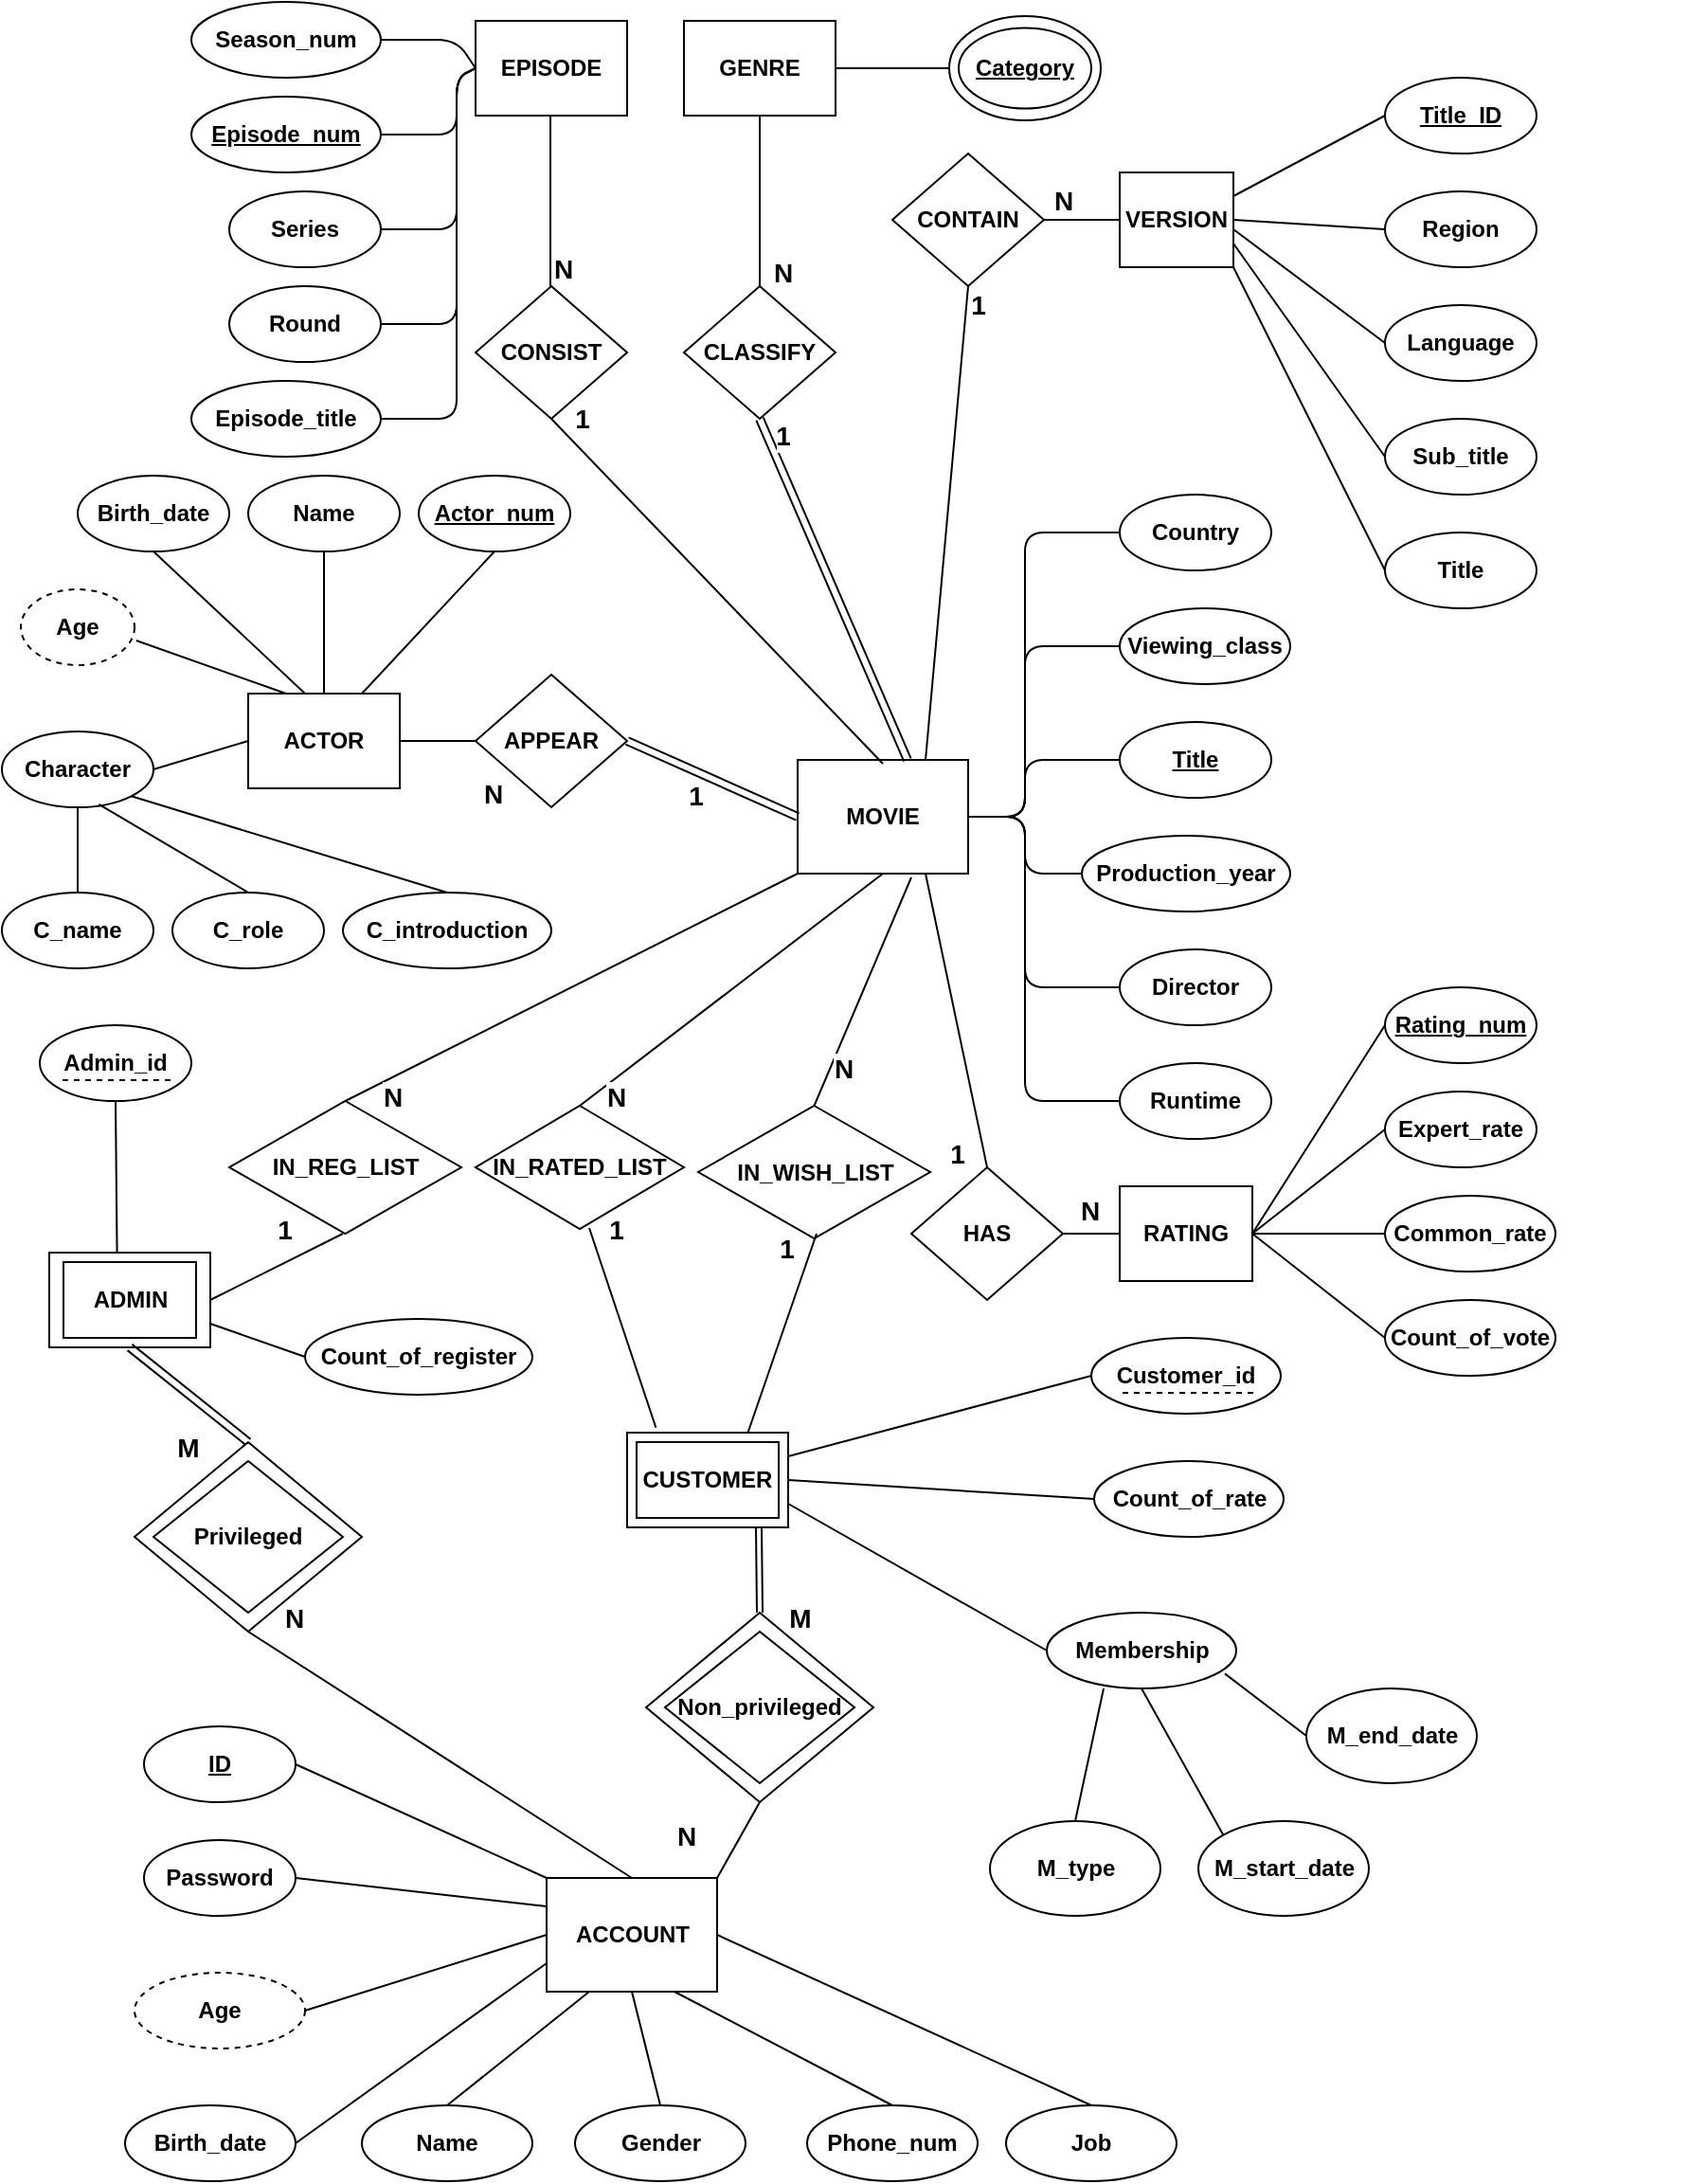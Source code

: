 <mxfile version="13.7.5" type="device"><diagram id="ZgIdDyMokjKNE_e_LBBX" name="Page-1"><mxGraphModel dx="1038" dy="499" grid="1" gridSize="10" guides="1" tooltips="1" connect="1" arrows="1" fold="1" page="1" pageScale="1" pageWidth="827" pageHeight="1169" math="0" shadow="0"><root><mxCell id="0"/><mxCell id="1" parent="0"/><mxCell id="CvVNcHVXtAbjPCzvrBuM-1" value="MOVIE" style="rounded=0;whiteSpace=wrap;html=1;fontSize=12;fontStyle=1" parent="1" vertex="1"><mxGeometry x="420" y="410" width="90" height="60" as="geometry"/></mxCell><mxCell id="CvVNcHVXtAbjPCzvrBuM-2" value="Title" style="ellipse;whiteSpace=wrap;html=1;fontStyle=5;fontSize=12;" parent="1" vertex="1"><mxGeometry x="590" y="390" width="80" height="40" as="geometry"/></mxCell><mxCell id="CvVNcHVXtAbjPCzvrBuM-3" value="Viewing_class" style="ellipse;whiteSpace=wrap;html=1;fontSize=12;fontStyle=1" parent="1" vertex="1"><mxGeometry x="590" y="330" width="90" height="40" as="geometry"/></mxCell><mxCell id="CvVNcHVXtAbjPCzvrBuM-4" value="Production_year" style="ellipse;whiteSpace=wrap;html=1;fontSize=12;fontStyle=1" parent="1" vertex="1"><mxGeometry x="570" y="450" width="110" height="40" as="geometry"/></mxCell><mxCell id="CvVNcHVXtAbjPCzvrBuM-5" value="Director" style="ellipse;whiteSpace=wrap;html=1;fontSize=12;fontStyle=1" parent="1" vertex="1"><mxGeometry x="590" y="510" width="80" height="40" as="geometry"/></mxCell><mxCell id="CvVNcHVXtAbjPCzvrBuM-6" value="Runtime" style="ellipse;whiteSpace=wrap;html=1;fontSize=12;fontStyle=1" parent="1" vertex="1"><mxGeometry x="590" y="570" width="80" height="40" as="geometry"/></mxCell><mxCell id="CvVNcHVXtAbjPCzvrBuM-7" value="Country" style="ellipse;whiteSpace=wrap;html=1;fontSize=12;fontStyle=1" parent="1" vertex="1"><mxGeometry x="590" y="270" width="80" height="40" as="geometry"/></mxCell><mxCell id="CvVNcHVXtAbjPCzvrBuM-14" value="" style="endArrow=none;html=1;entryX=0;entryY=0.5;entryDx=0;entryDy=0;exitX=1;exitY=0.5;exitDx=0;exitDy=0;fontSize=12;fontStyle=1" parent="1" source="CvVNcHVXtAbjPCzvrBuM-1" target="CvVNcHVXtAbjPCzvrBuM-7" edge="1"><mxGeometry width="50" height="50" relative="1" as="geometry"><mxPoint x="480" y="400" as="sourcePoint"/><mxPoint x="530" y="350" as="targetPoint"/><Array as="points"><mxPoint x="540" y="440"/><mxPoint x="540" y="290"/></Array></mxGeometry></mxCell><mxCell id="CvVNcHVXtAbjPCzvrBuM-15" value="" style="endArrow=none;html=1;entryX=0;entryY=0.5;entryDx=0;entryDy=0;exitX=1;exitY=0.5;exitDx=0;exitDy=0;fontSize=12;fontStyle=1" parent="1" source="CvVNcHVXtAbjPCzvrBuM-1" target="CvVNcHVXtAbjPCzvrBuM-3" edge="1"><mxGeometry width="50" height="50" relative="1" as="geometry"><mxPoint x="520" y="450" as="sourcePoint"/><mxPoint x="580" y="300" as="targetPoint"/><Array as="points"><mxPoint x="540" y="440"/><mxPoint x="540" y="350"/></Array></mxGeometry></mxCell><mxCell id="CvVNcHVXtAbjPCzvrBuM-16" value="" style="endArrow=none;html=1;entryX=0;entryY=0.5;entryDx=0;entryDy=0;exitX=1;exitY=0.5;exitDx=0;exitDy=0;fontSize=12;fontStyle=1" parent="1" source="CvVNcHVXtAbjPCzvrBuM-1" target="CvVNcHVXtAbjPCzvrBuM-2" edge="1"><mxGeometry width="50" height="50" relative="1" as="geometry"><mxPoint x="520" y="450" as="sourcePoint"/><mxPoint x="580" y="360" as="targetPoint"/><Array as="points"><mxPoint x="540" y="440"/><mxPoint x="540" y="410"/></Array></mxGeometry></mxCell><mxCell id="CvVNcHVXtAbjPCzvrBuM-17" value="" style="endArrow=none;html=1;entryX=0;entryY=0.5;entryDx=0;entryDy=0;exitX=1;exitY=0.5;exitDx=0;exitDy=0;fontSize=12;fontStyle=1" parent="1" source="CvVNcHVXtAbjPCzvrBuM-1" edge="1"><mxGeometry width="50" height="50" relative="1" as="geometry"><mxPoint x="530" y="460" as="sourcePoint"/><mxPoint x="570" y="470" as="targetPoint"/><Array as="points"><mxPoint x="540" y="440"/><mxPoint x="540" y="470"/></Array></mxGeometry></mxCell><mxCell id="CvVNcHVXtAbjPCzvrBuM-18" value="" style="endArrow=none;html=1;entryX=0;entryY=0.5;entryDx=0;entryDy=0;exitX=1;exitY=0.5;exitDx=0;exitDy=0;fontSize=12;fontStyle=1" parent="1" source="CvVNcHVXtAbjPCzvrBuM-1" target="CvVNcHVXtAbjPCzvrBuM-5" edge="1"><mxGeometry width="50" height="50" relative="1" as="geometry"><mxPoint x="540" y="470" as="sourcePoint"/><mxPoint x="600" y="380" as="targetPoint"/><Array as="points"><mxPoint x="540" y="440"/><mxPoint x="540" y="530"/></Array></mxGeometry></mxCell><mxCell id="CvVNcHVXtAbjPCzvrBuM-19" value="" style="endArrow=none;html=1;entryX=0;entryY=0.5;entryDx=0;entryDy=0;exitX=1;exitY=0.5;exitDx=0;exitDy=0;fontSize=12;fontStyle=1" parent="1" source="CvVNcHVXtAbjPCzvrBuM-1" target="CvVNcHVXtAbjPCzvrBuM-6" edge="1"><mxGeometry width="50" height="50" relative="1" as="geometry"><mxPoint x="550" y="480" as="sourcePoint"/><mxPoint x="610" y="390" as="targetPoint"/><Array as="points"><mxPoint x="540" y="440"/><mxPoint x="540" y="590"/></Array></mxGeometry></mxCell><mxCell id="CvVNcHVXtAbjPCzvrBuM-20" value="CONTAIN" style="rhombus;whiteSpace=wrap;html=1;fontSize=12;fontStyle=1" parent="1" vertex="1"><mxGeometry x="470" y="90" width="80" height="70" as="geometry"/></mxCell><mxCell id="CvVNcHVXtAbjPCzvrBuM-22" value="" style="endArrow=none;html=1;exitX=1;exitY=0.5;exitDx=0;exitDy=0;entryX=0;entryY=0.5;entryDx=0;entryDy=0;fontSize=12;fontStyle=1" parent="1" source="CvVNcHVXtAbjPCzvrBuM-20" target="CvVNcHVXtAbjPCzvrBuM-24" edge="1"><mxGeometry width="50" height="50" relative="1" as="geometry"><mxPoint x="390" y="210" as="sourcePoint"/><mxPoint x="440" y="160" as="targetPoint"/></mxGeometry></mxCell><mxCell id="CvVNcHVXtAbjPCzvrBuM-23" value="" style="endArrow=none;html=1;entryX=0.5;entryY=1;entryDx=0;entryDy=0;exitX=0.75;exitY=0;exitDx=0;exitDy=0;fontSize=12;fontStyle=1" parent="1" source="CvVNcHVXtAbjPCzvrBuM-1" target="CvVNcHVXtAbjPCzvrBuM-20" edge="1"><mxGeometry width="50" height="50" relative="1" as="geometry"><mxPoint x="390" y="210" as="sourcePoint"/><mxPoint x="440" y="160" as="targetPoint"/></mxGeometry></mxCell><mxCell id="q0kKljh1Z34BmUrpOkqc-1" value="1" style="edgeLabel;html=1;align=center;verticalAlign=middle;resizable=0;points=[];fontSize=14;fontStyle=1" parent="CvVNcHVXtAbjPCzvrBuM-23" vertex="1" connectable="0"><mxGeometry x="-0.075" y="8" relative="1" as="geometry"><mxPoint x="25.07" y="-123.75" as="offset"/></mxGeometry></mxCell><mxCell id="CvVNcHVXtAbjPCzvrBuM-24" value="VERSION" style="rounded=0;whiteSpace=wrap;html=1;fontSize=12;fontStyle=1" parent="1" vertex="1"><mxGeometry x="590" y="100" width="60" height="50" as="geometry"/></mxCell><mxCell id="CvVNcHVXtAbjPCzvrBuM-26" value="Title_ID" style="ellipse;whiteSpace=wrap;html=1;fontStyle=5;fontSize=12;" parent="1" vertex="1"><mxGeometry x="730" y="50" width="80" height="40" as="geometry"/></mxCell><mxCell id="CvVNcHVXtAbjPCzvrBuM-27" value="Region" style="ellipse;whiteSpace=wrap;html=1;fontSize=12;fontStyle=1" parent="1" vertex="1"><mxGeometry x="730" y="110" width="80" height="40" as="geometry"/></mxCell><mxCell id="CvVNcHVXtAbjPCzvrBuM-28" value="Language" style="ellipse;whiteSpace=wrap;html=1;fontSize=12;fontStyle=1" parent="1" vertex="1"><mxGeometry x="730" y="170" width="80" height="40" as="geometry"/></mxCell><mxCell id="CvVNcHVXtAbjPCzvrBuM-29" value="Sub_title" style="ellipse;whiteSpace=wrap;html=1;fontSize=12;fontStyle=1" parent="1" vertex="1"><mxGeometry x="730" y="230" width="80" height="40" as="geometry"/></mxCell><mxCell id="CvVNcHVXtAbjPCzvrBuM-30" value="Title" style="ellipse;whiteSpace=wrap;html=1;fontSize=12;fontStyle=1" parent="1" vertex="1"><mxGeometry x="730" y="290" width="80" height="40" as="geometry"/></mxCell><mxCell id="8CuHoIv8lK966K5YraT--2" value="" style="endArrow=none;html=1;entryX=0;entryY=0.5;entryDx=0;entryDy=0;exitX=1;exitY=0.25;exitDx=0;exitDy=0;fontSize=12;fontStyle=1" parent="1" source="CvVNcHVXtAbjPCzvrBuM-24" target="CvVNcHVXtAbjPCzvrBuM-26" edge="1"><mxGeometry width="50" height="50" relative="1" as="geometry"><mxPoint x="680" y="140" as="sourcePoint"/><mxPoint x="740" y="40" as="targetPoint"/></mxGeometry></mxCell><mxCell id="8CuHoIv8lK966K5YraT--3" value="" style="endArrow=none;html=1;exitX=1;exitY=0.5;exitDx=0;exitDy=0;entryX=0;entryY=0.5;entryDx=0;entryDy=0;fontSize=12;fontStyle=1" parent="1" source="CvVNcHVXtAbjPCzvrBuM-24" target="CvVNcHVXtAbjPCzvrBuM-27" edge="1"><mxGeometry width="50" height="50" relative="1" as="geometry"><mxPoint x="670" y="145" as="sourcePoint"/><mxPoint x="750" y="50" as="targetPoint"/></mxGeometry></mxCell><mxCell id="8CuHoIv8lK966K5YraT--4" value="" style="endArrow=none;html=1;entryX=0;entryY=0.5;entryDx=0;entryDy=0;fontSize=12;fontStyle=1" parent="1" target="CvVNcHVXtAbjPCzvrBuM-28" edge="1"><mxGeometry width="50" height="50" relative="1" as="geometry"><mxPoint x="650" y="130" as="sourcePoint"/><mxPoint x="760" y="60" as="targetPoint"/></mxGeometry></mxCell><mxCell id="8CuHoIv8lK966K5YraT--5" value="" style="endArrow=none;html=1;exitX=1;exitY=0.75;exitDx=0;exitDy=0;entryX=0;entryY=0.5;entryDx=0;entryDy=0;fontSize=12;fontStyle=1" parent="1" source="CvVNcHVXtAbjPCzvrBuM-24" target="CvVNcHVXtAbjPCzvrBuM-29" edge="1"><mxGeometry width="50" height="50" relative="1" as="geometry"><mxPoint x="690" y="165" as="sourcePoint"/><mxPoint x="770" y="70" as="targetPoint"/></mxGeometry></mxCell><mxCell id="8CuHoIv8lK966K5YraT--6" value="" style="endArrow=none;html=1;exitX=1;exitY=1;exitDx=0;exitDy=0;entryX=0;entryY=0.5;entryDx=0;entryDy=0;fontSize=12;fontStyle=1" parent="1" source="CvVNcHVXtAbjPCzvrBuM-24" target="CvVNcHVXtAbjPCzvrBuM-30" edge="1"><mxGeometry width="50" height="50" relative="1" as="geometry"><mxPoint x="700" y="175" as="sourcePoint"/><mxPoint x="780" y="80" as="targetPoint"/></mxGeometry></mxCell><mxCell id="8CuHoIv8lK966K5YraT--7" value="HAS" style="rhombus;whiteSpace=wrap;html=1;fontSize=12;fontStyle=1" parent="1" vertex="1"><mxGeometry x="480" y="625" width="80" height="70" as="geometry"/></mxCell><mxCell id="8CuHoIv8lK966K5YraT--8" value="" style="endArrow=none;html=1;entryX=0.75;entryY=1;entryDx=0;entryDy=0;exitX=0.5;exitY=0;exitDx=0;exitDy=0;fontSize=12;fontStyle=1" parent="1" source="8CuHoIv8lK966K5YraT--7" target="CvVNcHVXtAbjPCzvrBuM-1" edge="1"><mxGeometry width="50" height="50" relative="1" as="geometry"><mxPoint x="440" y="560" as="sourcePoint"/><mxPoint x="490" y="510" as="targetPoint"/></mxGeometry></mxCell><mxCell id="8CuHoIv8lK966K5YraT--9" value="RATING" style="rounded=0;whiteSpace=wrap;html=1;fontSize=12;fontStyle=1" parent="1" vertex="1"><mxGeometry x="590" y="635" width="70" height="50" as="geometry"/></mxCell><mxCell id="8CuHoIv8lK966K5YraT--10" value="Rating_num" style="ellipse;whiteSpace=wrap;html=1;fontStyle=5;fontSize=12;" parent="1" vertex="1"><mxGeometry x="730" y="530" width="80" height="40" as="geometry"/></mxCell><mxCell id="8CuHoIv8lK966K5YraT--11" value="Expert_rate" style="ellipse;whiteSpace=wrap;html=1;fontSize=12;fontStyle=1" parent="1" vertex="1"><mxGeometry x="730" y="585" width="80" height="40" as="geometry"/></mxCell><mxCell id="8CuHoIv8lK966K5YraT--12" value="Common_rate" style="ellipse;whiteSpace=wrap;html=1;fontSize=12;fontStyle=1" parent="1" vertex="1"><mxGeometry x="730" y="640" width="90" height="40" as="geometry"/></mxCell><mxCell id="8CuHoIv8lK966K5YraT--13" value="Count_of_vote" style="ellipse;whiteSpace=wrap;html=1;fontSize=12;fontStyle=1" parent="1" vertex="1"><mxGeometry x="730" y="695" width="90" height="40" as="geometry"/></mxCell><mxCell id="8CuHoIv8lK966K5YraT--14" value="" style="endArrow=none;html=1;exitX=1;exitY=0.5;exitDx=0;exitDy=0;entryX=0;entryY=0.5;entryDx=0;entryDy=0;fontSize=12;fontStyle=1" parent="1" source="8CuHoIv8lK966K5YraT--9" target="8CuHoIv8lK966K5YraT--10" edge="1"><mxGeometry width="50" height="50" relative="1" as="geometry"><mxPoint x="670" y="755" as="sourcePoint"/><mxPoint x="720" y="705" as="targetPoint"/></mxGeometry></mxCell><mxCell id="8CuHoIv8lK966K5YraT--15" value="" style="endArrow=none;html=1;entryX=0;entryY=0.5;entryDx=0;entryDy=0;exitX=1;exitY=0.5;exitDx=0;exitDy=0;fontSize=12;fontStyle=1" parent="1" source="8CuHoIv8lK966K5YraT--9" target="8CuHoIv8lK966K5YraT--11" edge="1"><mxGeometry width="50" height="50" relative="1" as="geometry"><mxPoint x="680" y="715" as="sourcePoint"/><mxPoint x="740" y="615" as="targetPoint"/></mxGeometry></mxCell><mxCell id="8CuHoIv8lK966K5YraT--16" value="" style="endArrow=none;html=1;exitX=1;exitY=0.5;exitDx=0;exitDy=0;entryX=0;entryY=0.5;entryDx=0;entryDy=0;fontSize=12;fontStyle=1" parent="1" source="8CuHoIv8lK966K5YraT--9" target="8CuHoIv8lK966K5YraT--12" edge="1"><mxGeometry width="50" height="50" relative="1" as="geometry"><mxPoint x="670" y="720" as="sourcePoint"/><mxPoint x="750" y="625" as="targetPoint"/></mxGeometry></mxCell><mxCell id="8CuHoIv8lK966K5YraT--17" value="" style="endArrow=none;html=1;exitX=1;exitY=0.5;exitDx=0;exitDy=0;entryX=0;entryY=0.5;entryDx=0;entryDy=0;fontSize=12;fontStyle=1" parent="1" source="8CuHoIv8lK966K5YraT--9" target="8CuHoIv8lK966K5YraT--13" edge="1"><mxGeometry width="50" height="50" relative="1" as="geometry"><mxPoint x="680" y="730" as="sourcePoint"/><mxPoint x="760" y="635" as="targetPoint"/></mxGeometry></mxCell><mxCell id="8CuHoIv8lK966K5YraT--18" value="" style="endArrow=none;html=1;exitX=1;exitY=0.5;exitDx=0;exitDy=0;entryX=0;entryY=0.5;entryDx=0;entryDy=0;fontSize=12;fontStyle=1" parent="1" source="8CuHoIv8lK966K5YraT--7" target="8CuHoIv8lK966K5YraT--9" edge="1"><mxGeometry width="50" height="50" relative="1" as="geometry"><mxPoint x="520" y="730" as="sourcePoint"/><mxPoint x="570" y="680" as="targetPoint"/></mxGeometry></mxCell><mxCell id="8CuHoIv8lK966K5YraT--19" value="CLASSIFY" style="rhombus;whiteSpace=wrap;html=1;fontSize=12;fontStyle=1" parent="1" vertex="1"><mxGeometry x="360" y="160" width="80" height="70" as="geometry"/></mxCell><mxCell id="8CuHoIv8lK966K5YraT--21" value="" style="endArrow=none;html=1;entryX=0.5;entryY=1;entryDx=0;entryDy=0;exitX=0.644;exitY=0;exitDx=0;exitDy=0;exitPerimeter=0;fontSize=12;fontStyle=1;shape=link;" parent="1" source="CvVNcHVXtAbjPCzvrBuM-1" target="8CuHoIv8lK966K5YraT--19" edge="1"><mxGeometry width="50" height="50" relative="1" as="geometry"><mxPoint x="478" y="400" as="sourcePoint"/><mxPoint x="480" y="230" as="targetPoint"/></mxGeometry></mxCell><mxCell id="8CuHoIv8lK966K5YraT--22" value="GENRE" style="rounded=0;whiteSpace=wrap;html=1;fontSize=12;fontStyle=1" parent="1" vertex="1"><mxGeometry x="360" y="20" width="80" height="50" as="geometry"/></mxCell><mxCell id="8CuHoIv8lK966K5YraT--23" value="" style="ellipse;whiteSpace=wrap;html=1;fontSize=12;fontStyle=1" parent="1" vertex="1"><mxGeometry x="500" y="17.5" width="80" height="55" as="geometry"/></mxCell><mxCell id="8CuHoIv8lK966K5YraT--24" value="Category" style="ellipse;whiteSpace=wrap;html=1;fontStyle=5;fontSize=12;" parent="1" vertex="1"><mxGeometry x="505" y="23.75" width="70" height="42.5" as="geometry"/></mxCell><mxCell id="8CuHoIv8lK966K5YraT--25" value="" style="endArrow=none;html=1;entryX=0.5;entryY=1;entryDx=0;entryDy=0;exitX=0.5;exitY=0;exitDx=0;exitDy=0;fontSize=12;fontStyle=1" parent="1" source="8CuHoIv8lK966K5YraT--19" target="8CuHoIv8lK966K5YraT--22" edge="1"><mxGeometry width="50" height="50" relative="1" as="geometry"><mxPoint x="380" y="140" as="sourcePoint"/><mxPoint x="430" y="90" as="targetPoint"/></mxGeometry></mxCell><mxCell id="8CuHoIv8lK966K5YraT--26" value="" style="endArrow=none;html=1;exitX=1;exitY=0.5;exitDx=0;exitDy=0;entryX=0;entryY=0.5;entryDx=0;entryDy=0;fontSize=12;fontStyle=1" parent="1" source="8CuHoIv8lK966K5YraT--22" target="8CuHoIv8lK966K5YraT--23" edge="1"><mxGeometry width="50" height="50" relative="1" as="geometry"><mxPoint x="560" y="135" as="sourcePoint"/><mxPoint x="600" y="135" as="targetPoint"/></mxGeometry></mxCell><mxCell id="8CuHoIv8lK966K5YraT--27" value="CONSIST" style="rhombus;whiteSpace=wrap;html=1;fontSize=12;fontStyle=1" parent="1" vertex="1"><mxGeometry x="250" y="160" width="80" height="70" as="geometry"/></mxCell><mxCell id="8CuHoIv8lK966K5YraT--28" value="EPISODE" style="rounded=0;whiteSpace=wrap;html=1;fontSize=12;fontStyle=1" parent="1" vertex="1"><mxGeometry x="250" y="20" width="80" height="50" as="geometry"/></mxCell><mxCell id="8CuHoIv8lK966K5YraT--31" value="" style="endArrow=none;html=1;entryX=0.5;entryY=1;entryDx=0;entryDy=0;exitX=0.5;exitY=0;exitDx=0;exitDy=0;fontSize=12;fontStyle=1" parent="1" edge="1"><mxGeometry width="50" height="50" relative="1" as="geometry"><mxPoint x="289.5" y="160" as="sourcePoint"/><mxPoint x="289.5" y="70" as="targetPoint"/></mxGeometry></mxCell><mxCell id="8CuHoIv8lK966K5YraT--32" value="Season_num" style="ellipse;whiteSpace=wrap;html=1;fontSize=12;fontStyle=1" parent="1" vertex="1"><mxGeometry x="100" y="10" width="100" height="40" as="geometry"/></mxCell><mxCell id="8CuHoIv8lK966K5YraT--33" value="Episode_num" style="ellipse;whiteSpace=wrap;html=1;fontStyle=5;fontSize=12;" parent="1" vertex="1"><mxGeometry x="100" y="60" width="100" height="40" as="geometry"/></mxCell><mxCell id="8CuHoIv8lK966K5YraT--34" value="Series" style="ellipse;whiteSpace=wrap;html=1;fontSize=12;fontStyle=1" parent="1" vertex="1"><mxGeometry x="120" y="110" width="80" height="40" as="geometry"/></mxCell><mxCell id="8CuHoIv8lK966K5YraT--35" value="Round" style="ellipse;whiteSpace=wrap;html=1;fontSize=12;fontStyle=1" parent="1" vertex="1"><mxGeometry x="120" y="160" width="80" height="40" as="geometry"/></mxCell><mxCell id="8CuHoIv8lK966K5YraT--36" value="" style="endArrow=none;html=1;exitX=1;exitY=0.5;exitDx=0;exitDy=0;entryX=0;entryY=0.5;entryDx=0;entryDy=0;fontSize=12;fontStyle=1" parent="1" source="8CuHoIv8lK966K5YraT--32" target="8CuHoIv8lK966K5YraT--28" edge="1"><mxGeometry width="50" height="50" relative="1" as="geometry"><mxPoint x="560" y="135" as="sourcePoint"/><mxPoint x="600" y="135" as="targetPoint"/><Array as="points"><mxPoint x="240" y="30"/></Array></mxGeometry></mxCell><mxCell id="8CuHoIv8lK966K5YraT--37" value="" style="endArrow=none;html=1;exitX=1;exitY=0.5;exitDx=0;exitDy=0;entryX=0;entryY=0.5;entryDx=0;entryDy=0;fontSize=12;fontStyle=1" parent="1" source="8CuHoIv8lK966K5YraT--33" target="8CuHoIv8lK966K5YraT--28" edge="1"><mxGeometry width="50" height="50" relative="1" as="geometry"><mxPoint x="210" y="40" as="sourcePoint"/><mxPoint x="260" y="55" as="targetPoint"/><Array as="points"><mxPoint x="240" y="80"/><mxPoint x="240" y="50"/></Array></mxGeometry></mxCell><mxCell id="8CuHoIv8lK966K5YraT--38" value="" style="endArrow=none;html=1;exitX=1;exitY=0.5;exitDx=0;exitDy=0;entryX=0;entryY=0.5;entryDx=0;entryDy=0;fontSize=12;fontStyle=1" parent="1" source="8CuHoIv8lK966K5YraT--34" target="8CuHoIv8lK966K5YraT--28" edge="1"><mxGeometry width="50" height="50" relative="1" as="geometry"><mxPoint x="220" y="50" as="sourcePoint"/><mxPoint x="270" y="65" as="targetPoint"/><Array as="points"><mxPoint x="240" y="130"/><mxPoint x="240" y="50"/></Array></mxGeometry></mxCell><mxCell id="8CuHoIv8lK966K5YraT--39" value="" style="endArrow=none;html=1;exitX=1;exitY=0.5;exitDx=0;exitDy=0;entryX=0;entryY=0.5;entryDx=0;entryDy=0;fontSize=12;fontStyle=1" parent="1" source="8CuHoIv8lK966K5YraT--35" target="8CuHoIv8lK966K5YraT--28" edge="1"><mxGeometry width="50" height="50" relative="1" as="geometry"><mxPoint x="230" y="60" as="sourcePoint"/><mxPoint x="280" y="75" as="targetPoint"/><Array as="points"><mxPoint x="240" y="180"/><mxPoint x="240" y="50"/></Array></mxGeometry></mxCell><mxCell id="8CuHoIv8lK966K5YraT--40" value="Episode_title" style="ellipse;whiteSpace=wrap;html=1;fontSize=12;fontStyle=1" parent="1" vertex="1"><mxGeometry x="100" y="210" width="100" height="40" as="geometry"/></mxCell><mxCell id="8CuHoIv8lK966K5YraT--41" value="" style="endArrow=none;html=1;exitX=1;exitY=0.5;exitDx=0;exitDy=0;fontSize=12;fontStyle=1" parent="1" source="8CuHoIv8lK966K5YraT--40" edge="1"><mxGeometry width="50" height="50" relative="1" as="geometry"><mxPoint x="190" y="260" as="sourcePoint"/><mxPoint x="240" y="60" as="targetPoint"/><Array as="points"><mxPoint x="240" y="230"/></Array></mxGeometry></mxCell><mxCell id="8CuHoIv8lK966K5YraT--42" value="" style="endArrow=none;html=1;entryX=0.5;entryY=1;entryDx=0;entryDy=0;fontSize=12;fontStyle=1" parent="1" target="8CuHoIv8lK966K5YraT--27" edge="1"><mxGeometry width="50" height="50" relative="1" as="geometry"><mxPoint x="465" y="412" as="sourcePoint"/><mxPoint x="380" y="250" as="targetPoint"/></mxGeometry></mxCell><mxCell id="8CuHoIv8lK966K5YraT--43" value="APPEAR" style="rhombus;whiteSpace=wrap;html=1;fontSize=12;fontStyle=1" parent="1" vertex="1"><mxGeometry x="250" y="365" width="80" height="70" as="geometry"/></mxCell><mxCell id="8CuHoIv8lK966K5YraT--44" value="" style="endArrow=none;html=1;exitX=1;exitY=0.5;exitDx=0;exitDy=0;entryX=0;entryY=0.5;entryDx=0;entryDy=0;fontSize=12;fontStyle=1;shape=link;" parent="1" source="8CuHoIv8lK966K5YraT--43" target="CvVNcHVXtAbjPCzvrBuM-1" edge="1"><mxGeometry width="50" height="50" relative="1" as="geometry"><mxPoint x="380" y="480" as="sourcePoint"/><mxPoint x="430" y="430" as="targetPoint"/></mxGeometry></mxCell><mxCell id="8CuHoIv8lK966K5YraT--45" value="ACTOR" style="rounded=0;whiteSpace=wrap;html=1;fontSize=12;fontStyle=1" parent="1" vertex="1"><mxGeometry x="130" y="375" width="80" height="50" as="geometry"/></mxCell><mxCell id="8CuHoIv8lK966K5YraT--47" value="" style="endArrow=none;html=1;exitX=1;exitY=0.5;exitDx=0;exitDy=0;entryX=0;entryY=0.5;entryDx=0;entryDy=0;fontSize=12;fontStyle=1" parent="1" source="8CuHoIv8lK966K5YraT--45" target="8CuHoIv8lK966K5YraT--43" edge="1"><mxGeometry width="50" height="50" relative="1" as="geometry"><mxPoint x="220" y="430" as="sourcePoint"/><mxPoint x="270" y="380" as="targetPoint"/><Array as="points"/></mxGeometry></mxCell><mxCell id="8CuHoIv8lK966K5YraT--48" value="Name" style="ellipse;whiteSpace=wrap;html=1;fontSize=12;fontStyle=1" parent="1" vertex="1"><mxGeometry x="130" y="260" width="80" height="40" as="geometry"/></mxCell><mxCell id="8CuHoIv8lK966K5YraT--49" value="Actor_num" style="ellipse;whiteSpace=wrap;html=1;fontStyle=5;fontSize=12;" parent="1" vertex="1"><mxGeometry x="220" y="260" width="80" height="40" as="geometry"/></mxCell><mxCell id="8CuHoIv8lK966K5YraT--52" value="Character" style="ellipse;whiteSpace=wrap;html=1;fontSize=12;fontStyle=1" parent="1" vertex="1"><mxGeometry y="395" width="80" height="40" as="geometry"/></mxCell><mxCell id="8CuHoIv8lK966K5YraT--53" value="Birth_date" style="ellipse;whiteSpace=wrap;html=1;fontSize=12;fontStyle=1" parent="1" vertex="1"><mxGeometry x="40" y="260" width="80" height="40" as="geometry"/></mxCell><mxCell id="8CuHoIv8lK966K5YraT--54" value="Age" style="ellipse;whiteSpace=wrap;html=1;dashed=1;fontSize=12;fontStyle=1" parent="1" vertex="1"><mxGeometry x="10" y="320" width="60" height="40" as="geometry"/></mxCell><mxCell id="8CuHoIv8lK966K5YraT--55" value="" style="endArrow=none;html=1;entryX=0.5;entryY=1;entryDx=0;entryDy=0;exitX=0.375;exitY=0;exitDx=0;exitDy=0;exitPerimeter=0;fontSize=12;fontStyle=1" parent="1" source="8CuHoIv8lK966K5YraT--45" target="8CuHoIv8lK966K5YraT--53" edge="1"><mxGeometry width="50" height="50" relative="1" as="geometry"><mxPoint x="140" y="370" as="sourcePoint"/><mxPoint x="190" y="320" as="targetPoint"/></mxGeometry></mxCell><mxCell id="8CuHoIv8lK966K5YraT--56" value="" style="endArrow=none;html=1;entryX=0.5;entryY=1;entryDx=0;entryDy=0;exitX=0.5;exitY=0;exitDx=0;exitDy=0;fontSize=12;fontStyle=1" parent="1" source="8CuHoIv8lK966K5YraT--45" target="8CuHoIv8lK966K5YraT--48" edge="1"><mxGeometry width="50" height="50" relative="1" as="geometry"><mxPoint x="170" y="360" as="sourcePoint"/><mxPoint x="90" y="310" as="targetPoint"/></mxGeometry></mxCell><mxCell id="8CuHoIv8lK966K5YraT--57" value="" style="endArrow=none;html=1;entryX=0.5;entryY=1;entryDx=0;entryDy=0;exitX=0.75;exitY=0;exitDx=0;exitDy=0;fontSize=12;fontStyle=1" parent="1" source="8CuHoIv8lK966K5YraT--45" target="8CuHoIv8lK966K5YraT--49" edge="1"><mxGeometry width="50" height="50" relative="1" as="geometry"><mxPoint x="190" y="395" as="sourcePoint"/><mxPoint x="100" y="320" as="targetPoint"/></mxGeometry></mxCell><mxCell id="8CuHoIv8lK966K5YraT--58" value="" style="endArrow=none;html=1;entryX=1.015;entryY=0.675;entryDx=0;entryDy=0;exitX=0.25;exitY=0;exitDx=0;exitDy=0;entryPerimeter=0;fontSize=12;fontStyle=1" parent="1" source="8CuHoIv8lK966K5YraT--45" target="8CuHoIv8lK966K5YraT--54" edge="1"><mxGeometry width="50" height="50" relative="1" as="geometry"><mxPoint x="200" y="405" as="sourcePoint"/><mxPoint x="110" y="330" as="targetPoint"/></mxGeometry></mxCell><mxCell id="8CuHoIv8lK966K5YraT--59" value="" style="endArrow=none;html=1;entryX=1;entryY=0.5;entryDx=0;entryDy=0;exitX=0;exitY=0.5;exitDx=0;exitDy=0;fontSize=12;fontStyle=1" parent="1" source="8CuHoIv8lK966K5YraT--45" target="8CuHoIv8lK966K5YraT--52" edge="1"><mxGeometry width="50" height="50" relative="1" as="geometry"><mxPoint x="210" y="415" as="sourcePoint"/><mxPoint x="120" y="340" as="targetPoint"/></mxGeometry></mxCell><mxCell id="8CuHoIv8lK966K5YraT--60" value="C_role" style="ellipse;whiteSpace=wrap;html=1;fontSize=12;fontStyle=1" parent="1" vertex="1"><mxGeometry x="90" y="480" width="80" height="40" as="geometry"/></mxCell><mxCell id="8CuHoIv8lK966K5YraT--61" value="C_introduction" style="ellipse;whiteSpace=wrap;html=1;fontSize=12;fontStyle=1" parent="1" vertex="1"><mxGeometry x="180" y="480" width="110" height="40" as="geometry"/></mxCell><mxCell id="8CuHoIv8lK966K5YraT--62" value="C_name" style="ellipse;whiteSpace=wrap;html=1;fontSize=12;fontStyle=1" parent="1" vertex="1"><mxGeometry y="480" width="80" height="40" as="geometry"/></mxCell><mxCell id="8CuHoIv8lK966K5YraT--63" value="" style="endArrow=none;html=1;entryX=0.5;entryY=1;entryDx=0;entryDy=0;exitX=0.5;exitY=0;exitDx=0;exitDy=0;fontSize=12;fontStyle=1" parent="1" source="8CuHoIv8lK966K5YraT--62" target="8CuHoIv8lK966K5YraT--52" edge="1"><mxGeometry width="50" height="50" relative="1" as="geometry"><mxPoint x="140" y="410" as="sourcePoint"/><mxPoint x="80" y="440" as="targetPoint"/></mxGeometry></mxCell><mxCell id="8CuHoIv8lK966K5YraT--64" value="" style="endArrow=none;html=1;exitX=0.5;exitY=0;exitDx=0;exitDy=0;entryX=0.64;entryY=0.96;entryDx=0;entryDy=0;entryPerimeter=0;fontSize=12;fontStyle=1" parent="1" source="8CuHoIv8lK966K5YraT--60" target="8CuHoIv8lK966K5YraT--52" edge="1"><mxGeometry width="50" height="50" relative="1" as="geometry"><mxPoint x="150" y="420" as="sourcePoint"/><mxPoint x="50" y="447" as="targetPoint"/></mxGeometry></mxCell><mxCell id="8CuHoIv8lK966K5YraT--65" value="" style="endArrow=none;html=1;exitX=0.5;exitY=0;exitDx=0;exitDy=0;entryX=1;entryY=1;entryDx=0;entryDy=0;fontSize=12;fontStyle=1" parent="1" source="8CuHoIv8lK966K5YraT--61" target="8CuHoIv8lK966K5YraT--52" edge="1"><mxGeometry width="50" height="50" relative="1" as="geometry"><mxPoint x="160" y="430" as="sourcePoint"/><mxPoint x="30" y="450" as="targetPoint"/></mxGeometry></mxCell><mxCell id="8CuHoIv8lK966K5YraT--66" value="IN_WISH_LIST" style="rhombus;whiteSpace=wrap;html=1;fontSize=12;fontStyle=1" parent="1" vertex="1"><mxGeometry x="367.5" y="592.5" width="122.5" height="70" as="geometry"/></mxCell><mxCell id="8CuHoIv8lK966K5YraT--67" value="" style="endArrow=none;html=1;exitX=0.5;exitY=0;exitDx=0;exitDy=0;fontSize=12;fontStyle=1" parent="1" source="8CuHoIv8lK966K5YraT--66" edge="1"><mxGeometry width="50" height="50" relative="1" as="geometry"><mxPoint x="530" y="635" as="sourcePoint"/><mxPoint x="480" y="472" as="targetPoint"/></mxGeometry></mxCell><mxCell id="8CuHoIv8lK966K5YraT--71" value="CUSTOMER" style="rounded=0;whiteSpace=wrap;html=1;fontSize=12;fontStyle=1" parent="1" vertex="1"><mxGeometry x="330" y="765" width="85" height="50" as="geometry"/></mxCell><mxCell id="8CuHoIv8lK966K5YraT--72" value="ADMIN" style="rounded=0;whiteSpace=wrap;html=1;fontSize=12;fontStyle=1" parent="1" vertex="1"><mxGeometry x="25" y="670" width="85" height="50" as="geometry"/></mxCell><mxCell id="8CuHoIv8lK966K5YraT--73" value="ADMIN" style="rounded=0;whiteSpace=wrap;html=1;fontSize=12;fontStyle=1" parent="1" vertex="1"><mxGeometry x="32.5" y="675" width="70" height="40" as="geometry"/></mxCell><mxCell id="8CuHoIv8lK966K5YraT--74" value="CUSTOMER" style="rounded=0;whiteSpace=wrap;html=1;fontSize=12;fontStyle=1" parent="1" vertex="1"><mxGeometry x="335" y="770" width="75" height="40" as="geometry"/></mxCell><mxCell id="8CuHoIv8lK966K5YraT--75" value="" style="endArrow=none;html=1;fontSize=12;fontStyle=1;exitX=0.75;exitY=0;exitDx=0;exitDy=0;" parent="1" source="8CuHoIv8lK966K5YraT--71" edge="1"><mxGeometry width="50" height="50" relative="1" as="geometry"><mxPoint x="500" y="770" as="sourcePoint"/><mxPoint x="430" y="660" as="targetPoint"/></mxGeometry></mxCell><mxCell id="8CuHoIv8lK966K5YraT--79" value="Non_privileged" style="rhombus;whiteSpace=wrap;html=1;fontSize=12;fontStyle=1" parent="1" vertex="1"><mxGeometry x="340" y="860" width="120" height="100" as="geometry"/></mxCell><mxCell id="8CuHoIv8lK966K5YraT--80" value="" style="endArrow=none;html=1;entryX=0.5;entryY=1;entryDx=0;entryDy=0;shape=link;fontSize=12;fontStyle=1;exitX=0.5;exitY=0;exitDx=0;exitDy=0;" parent="1" source="8CuHoIv8lK966K5YraT--84" target="8CuHoIv8lK966K5YraT--72" edge="1"><mxGeometry width="50" height="50" relative="1" as="geometry"><mxPoint x="333" y="828" as="sourcePoint"/><mxPoint x="328" y="788" as="targetPoint"/></mxGeometry></mxCell><mxCell id="8CuHoIv8lK966K5YraT--81" value="" style="endArrow=none;html=1;entryX=0.5;entryY=1;entryDx=0;entryDy=0;shape=link;fontSize=12;fontStyle=1;width=3;" parent="1" edge="1"><mxGeometry width="50" height="50" relative="1" as="geometry"><mxPoint x="400" y="860" as="sourcePoint"/><mxPoint x="399.5" y="815" as="targetPoint"/></mxGeometry></mxCell><mxCell id="8CuHoIv8lK966K5YraT--78" value="Non_privileged" style="rhombus;whiteSpace=wrap;html=1;fontSize=12;fontStyle=1" parent="1" vertex="1"><mxGeometry x="350" y="870" width="100" height="80" as="geometry"/></mxCell><mxCell id="8CuHoIv8lK966K5YraT--84" value="Non_privileged" style="rhombus;whiteSpace=wrap;html=1;fontSize=12;fontStyle=1" parent="1" vertex="1"><mxGeometry x="70" y="770" width="120" height="100" as="geometry"/></mxCell><mxCell id="8CuHoIv8lK966K5YraT--85" value="Privileged" style="rhombus;whiteSpace=wrap;html=1;fontSize=12;fontStyle=1" parent="1" vertex="1"><mxGeometry x="80" y="780" width="100" height="80" as="geometry"/></mxCell><mxCell id="8CuHoIv8lK966K5YraT--87" value="Membership" style="ellipse;whiteSpace=wrap;html=1;fontSize=12;fontStyle=1" parent="1" vertex="1"><mxGeometry x="551.5" y="860" width="100" height="40" as="geometry"/></mxCell><mxCell id="8CuHoIv8lK966K5YraT--88" value="" style="endArrow=none;html=1;exitX=0;exitY=0.5;exitDx=0;exitDy=0;entryX=1;entryY=0.25;entryDx=0;entryDy=0;fontSize=12;fontStyle=1" parent="1" source="8CuHoIv8lK966K5YraT--86" target="8CuHoIv8lK966K5YraT--71" edge="1"><mxGeometry width="50" height="50" relative="1" as="geometry"><mxPoint x="570" y="670" as="sourcePoint"/><mxPoint x="600" y="670" as="targetPoint"/></mxGeometry></mxCell><mxCell id="8CuHoIv8lK966K5YraT--89" value="" style="endArrow=none;html=1;exitX=0;exitY=0.5;exitDx=0;exitDy=0;entryX=1;entryY=0.75;entryDx=0;entryDy=0;fontSize=12;fontStyle=1" parent="1" source="8CuHoIv8lK966K5YraT--87" target="8CuHoIv8lK966K5YraT--71" edge="1"><mxGeometry width="50" height="50" relative="1" as="geometry"><mxPoint x="610" y="805" as="sourcePoint"/><mxPoint x="530" y="805" as="targetPoint"/></mxGeometry></mxCell><mxCell id="8CuHoIv8lK966K5YraT--90" value="M_type" style="ellipse;whiteSpace=wrap;html=1;fontSize=12;fontStyle=1" parent="1" vertex="1"><mxGeometry x="521.5" y="970" width="90" height="50" as="geometry"/></mxCell><mxCell id="8CuHoIv8lK966K5YraT--91" value="M_end_date" style="ellipse;whiteSpace=wrap;html=1;fontSize=12;fontStyle=1" parent="1" vertex="1"><mxGeometry x="688.5" y="900" width="90" height="50" as="geometry"/></mxCell><mxCell id="8CuHoIv8lK966K5YraT--92" value="M_start_date" style="ellipse;whiteSpace=wrap;html=1;fontSize=12;fontStyle=1" parent="1" vertex="1"><mxGeometry x="631.5" y="970" width="90" height="50" as="geometry"/></mxCell><mxCell id="8CuHoIv8lK966K5YraT--93" value="" style="endArrow=none;html=1;exitX=0.5;exitY=0;exitDx=0;exitDy=0;fontSize=12;fontStyle=1" parent="1" source="8CuHoIv8lK966K5YraT--90" edge="1"><mxGeometry width="50" height="50" relative="1" as="geometry"><mxPoint x="561.5" y="815" as="sourcePoint"/><mxPoint x="581.5" y="900" as="targetPoint"/></mxGeometry></mxCell><mxCell id="8CuHoIv8lK966K5YraT--94" value="" style="endArrow=none;html=1;exitX=0;exitY=0;exitDx=0;exitDy=0;entryX=0.5;entryY=1;entryDx=0;entryDy=0;fontSize=12;fontStyle=1" parent="1" source="8CuHoIv8lK966K5YraT--92" target="8CuHoIv8lK966K5YraT--87" edge="1"><mxGeometry width="50" height="50" relative="1" as="geometry"><mxPoint x="576.5" y="980" as="sourcePoint"/><mxPoint x="591.5" y="910" as="targetPoint"/></mxGeometry></mxCell><mxCell id="8CuHoIv8lK966K5YraT--95" value="" style="endArrow=none;html=1;exitX=0;exitY=0.5;exitDx=0;exitDy=0;entryX=0.94;entryY=0.805;entryDx=0;entryDy=0;entryPerimeter=0;fontSize=12;fontStyle=1" parent="1" source="8CuHoIv8lK966K5YraT--91" target="8CuHoIv8lK966K5YraT--87" edge="1"><mxGeometry width="50" height="50" relative="1" as="geometry"><mxPoint x="586.5" y="990" as="sourcePoint"/><mxPoint x="601.5" y="920" as="targetPoint"/></mxGeometry></mxCell><mxCell id="8CuHoIv8lK966K5YraT--96" value="ACCOUNT" style="rounded=0;whiteSpace=wrap;html=1;fontSize=12;fontStyle=1" parent="1" vertex="1"><mxGeometry x="287.5" y="1000" width="90" height="60" as="geometry"/></mxCell><mxCell id="8CuHoIv8lK966K5YraT--97" value="" style="endArrow=none;html=1;entryX=0.5;entryY=1;entryDx=0;entryDy=0;exitX=0.5;exitY=0;exitDx=0;exitDy=0;fontSize=12;fontStyle=1" parent="1" source="8CuHoIv8lK966K5YraT--96" target="8CuHoIv8lK966K5YraT--84" edge="1"><mxGeometry width="50" height="50" relative="1" as="geometry"><mxPoint x="330" y="1000" as="sourcePoint"/><mxPoint x="380" y="950" as="targetPoint"/></mxGeometry></mxCell><mxCell id="8CuHoIv8lK966K5YraT--98" value="" style="endArrow=none;html=1;entryX=0.5;entryY=1;entryDx=0;entryDy=0;fontSize=12;fontStyle=1;exitX=1;exitY=0;exitDx=0;exitDy=0;" parent="1" source="8CuHoIv8lK966K5YraT--96" target="8CuHoIv8lK966K5YraT--79" edge="1"><mxGeometry width="50" height="50" relative="1" as="geometry"><mxPoint x="378" y="1040" as="sourcePoint"/><mxPoint x="342.5" y="938" as="targetPoint"/></mxGeometry></mxCell><mxCell id="8CuHoIv8lK966K5YraT--99" value="Admin_id" style="ellipse;whiteSpace=wrap;html=1;fontStyle=1;fontSize=12;" parent="1" vertex="1"><mxGeometry x="20" y="550" width="80" height="40" as="geometry"/></mxCell><mxCell id="8CuHoIv8lK966K5YraT--100" value="" style="endArrow=none;html=1;exitX=0.5;exitY=1;exitDx=0;exitDy=0;entryX=0.404;entryY=-0.115;entryDx=0;entryDy=0;fontSize=12;fontStyle=1;entryPerimeter=0;" parent="1" source="8CuHoIv8lK966K5YraT--99" target="8CuHoIv8lK966K5YraT--73" edge="1"><mxGeometry width="50" height="50" relative="1" as="geometry"><mxPoint x="250" y="780" as="sourcePoint"/><mxPoint x="300" y="730" as="targetPoint"/></mxGeometry></mxCell><mxCell id="8CuHoIv8lK966K5YraT--101" value="ID" style="ellipse;whiteSpace=wrap;html=1;fontStyle=5;fontSize=12;" parent="1" vertex="1"><mxGeometry x="75" y="920" width="80" height="40" as="geometry"/></mxCell><mxCell id="8CuHoIv8lK966K5YraT--102" value="Password" style="ellipse;whiteSpace=wrap;html=1;fontSize=12;fontStyle=1" parent="1" vertex="1"><mxGeometry x="75" y="980" width="80" height="40" as="geometry"/></mxCell><mxCell id="8CuHoIv8lK966K5YraT--103" value="Age" style="ellipse;whiteSpace=wrap;html=1;fontSize=12;fontStyle=1;dashed=1;" parent="1" vertex="1"><mxGeometry x="70" y="1050" width="90" height="40" as="geometry"/></mxCell><mxCell id="8CuHoIv8lK966K5YraT--104" value="Gender" style="ellipse;whiteSpace=wrap;html=1;fontSize=12;fontStyle=1" parent="1" vertex="1"><mxGeometry x="302.5" y="1120" width="90" height="40" as="geometry"/></mxCell><mxCell id="8CuHoIv8lK966K5YraT--105" value="Birth_date" style="ellipse;whiteSpace=wrap;html=1;fontSize=12;fontStyle=1" parent="1" vertex="1"><mxGeometry x="65" y="1120" width="90" height="40" as="geometry"/></mxCell><mxCell id="8CuHoIv8lK966K5YraT--106" value="Name" style="ellipse;whiteSpace=wrap;html=1;fontSize=12;fontStyle=1" parent="1" vertex="1"><mxGeometry x="190" y="1120" width="90" height="40" as="geometry"/></mxCell><mxCell id="8CuHoIv8lK966K5YraT--108" value="Phone_num" style="ellipse;whiteSpace=wrap;html=1;fontSize=12;fontStyle=1" parent="1" vertex="1"><mxGeometry x="425" y="1120" width="90" height="40" as="geometry"/></mxCell><mxCell id="8CuHoIv8lK966K5YraT--109" value="" style="endArrow=none;html=1;exitX=1;exitY=0.5;exitDx=0;exitDy=0;entryX=0;entryY=0;entryDx=0;entryDy=0;fontSize=12;fontStyle=1" parent="1" source="8CuHoIv8lK966K5YraT--101" target="8CuHoIv8lK966K5YraT--96" edge="1"><mxGeometry width="50" height="50" relative="1" as="geometry"><mxPoint x="190" y="900" as="sourcePoint"/><mxPoint x="240" y="850" as="targetPoint"/></mxGeometry></mxCell><mxCell id="8CuHoIv8lK966K5YraT--110" value="" style="endArrow=none;html=1;entryX=1;entryY=0.5;entryDx=0;entryDy=0;exitX=0;exitY=0.25;exitDx=0;exitDy=0;fontSize=12;fontStyle=1" parent="1" source="8CuHoIv8lK966K5YraT--96" target="8CuHoIv8lK966K5YraT--102" edge="1"><mxGeometry width="50" height="50" relative="1" as="geometry"><mxPoint x="180" y="1010" as="sourcePoint"/><mxPoint x="230" y="960" as="targetPoint"/></mxGeometry></mxCell><mxCell id="8CuHoIv8lK966K5YraT--111" value="" style="endArrow=none;html=1;entryX=1;entryY=0.5;entryDx=0;entryDy=0;exitX=0;exitY=0.5;exitDx=0;exitDy=0;fontSize=12;fontStyle=1" parent="1" source="8CuHoIv8lK966K5YraT--96" target="8CuHoIv8lK966K5YraT--103" edge="1"><mxGeometry width="50" height="50" relative="1" as="geometry"><mxPoint x="297.5" y="1025" as="sourcePoint"/><mxPoint x="165" y="925" as="targetPoint"/></mxGeometry></mxCell><mxCell id="8CuHoIv8lK966K5YraT--112" value="" style="endArrow=none;html=1;entryX=1;entryY=0.5;entryDx=0;entryDy=0;exitX=0;exitY=0.75;exitDx=0;exitDy=0;fontSize=12;fontStyle=1" parent="1" source="8CuHoIv8lK966K5YraT--96" target="8CuHoIv8lK966K5YraT--105" edge="1"><mxGeometry width="50" height="50" relative="1" as="geometry"><mxPoint x="297.5" y="1040" as="sourcePoint"/><mxPoint x="170" y="1010" as="targetPoint"/></mxGeometry></mxCell><mxCell id="8CuHoIv8lK966K5YraT--113" value="" style="endArrow=none;html=1;entryX=0.5;entryY=0;entryDx=0;entryDy=0;fontSize=12;fontStyle=1" parent="1" target="8CuHoIv8lK966K5YraT--106" edge="1"><mxGeometry width="50" height="50" relative="1" as="geometry"><mxPoint x="310" y="1060" as="sourcePoint"/><mxPoint x="170" y="1100" as="targetPoint"/></mxGeometry></mxCell><mxCell id="8CuHoIv8lK966K5YraT--114" value="" style="endArrow=none;html=1;entryX=0.5;entryY=0;entryDx=0;entryDy=0;exitX=0.5;exitY=1;exitDx=0;exitDy=0;fontSize=12;fontStyle=1" parent="1" source="8CuHoIv8lK966K5YraT--96" target="8CuHoIv8lK966K5YraT--104" edge="1"><mxGeometry width="50" height="50" relative="1" as="geometry"><mxPoint x="307.5" y="1065" as="sourcePoint"/><mxPoint x="180" y="1110" as="targetPoint"/></mxGeometry></mxCell><mxCell id="8CuHoIv8lK966K5YraT--115" value="" style="endArrow=none;html=1;entryX=0.5;entryY=0;entryDx=0;entryDy=0;exitX=0.75;exitY=1;exitDx=0;exitDy=0;fontSize=12;fontStyle=1" parent="1" source="8CuHoIv8lK966K5YraT--96" target="8CuHoIv8lK966K5YraT--108" edge="1"><mxGeometry width="50" height="50" relative="1" as="geometry"><mxPoint x="317.5" y="1075" as="sourcePoint"/><mxPoint x="190" y="1120" as="targetPoint"/></mxGeometry></mxCell><mxCell id="8CuHoIv8lK966K5YraT--117" value="" style="endArrow=none;dashed=1;html=1;fontSize=12;fontStyle=1" parent="1" edge="1"><mxGeometry width="50" height="50" relative="1" as="geometry"><mxPoint x="32" y="579" as="sourcePoint"/><mxPoint x="92" y="579" as="targetPoint"/></mxGeometry></mxCell><mxCell id="8CuHoIv8lK966K5YraT--118" value="" style="endArrow=none;dashed=1;html=1;fontSize=12;fontStyle=1" parent="1" source="8CuHoIv8lK966K5YraT--86" edge="1"><mxGeometry width="50" height="50" relative="1" as="geometry"><mxPoint x="590" y="724.5" as="sourcePoint"/><mxPoint x="664" y="724.5" as="targetPoint"/></mxGeometry></mxCell><mxCell id="q0kKljh1Z34BmUrpOkqc-5" value="N" style="edgeLabel;html=1;align=center;verticalAlign=middle;resizable=0;points=[];fontSize=14;fontStyle=1" parent="1" vertex="1" connectable="0"><mxGeometry x="535.0" y="270.0" as="geometry"><mxPoint x="25" y="-155" as="offset"/></mxGeometry></mxCell><mxCell id="q0kKljh1Z34BmUrpOkqc-6" value="1" style="edgeLabel;html=1;align=center;verticalAlign=middle;resizable=0;points=[];fontSize=14;fontStyle=1" parent="1" vertex="1" connectable="0"><mxGeometry x="490.0" y="195.0" as="geometry"><mxPoint x="-78" y="44" as="offset"/></mxGeometry></mxCell><mxCell id="q0kKljh1Z34BmUrpOkqc-7" value="N" style="edgeLabel;html=1;align=center;verticalAlign=middle;resizable=0;points=[];fontSize=14;fontStyle=1" parent="1" vertex="1" connectable="0"><mxGeometry x="530.0" y="280.0" as="geometry"><mxPoint x="-118" y="-127" as="offset"/></mxGeometry></mxCell><mxCell id="q0kKljh1Z34BmUrpOkqc-8" value="1" style="edgeLabel;html=1;align=center;verticalAlign=middle;resizable=0;points=[];fontSize=14;fontStyle=1" parent="1" vertex="1" connectable="0"><mxGeometry x="470.0" y="210.0" as="geometry"><mxPoint x="-164" y="20" as="offset"/></mxGeometry></mxCell><mxCell id="q0kKljh1Z34BmUrpOkqc-9" value="N" style="edgeLabel;html=1;align=center;verticalAlign=middle;resizable=0;points=[];fontSize=14;fontStyle=1" parent="1" vertex="1" connectable="0"><mxGeometry x="550.0" y="300.0" as="geometry"><mxPoint x="-254" y="-149" as="offset"/></mxGeometry></mxCell><mxCell id="q0kKljh1Z34BmUrpOkqc-10" value="1" style="edgeLabel;html=1;align=center;verticalAlign=middle;resizable=0;points=[];fontSize=14;fontStyle=1" parent="1" vertex="1" connectable="0"><mxGeometry x="550.0" y="310.0" as="geometry"><mxPoint x="-184" y="119" as="offset"/></mxGeometry></mxCell><mxCell id="q0kKljh1Z34BmUrpOkqc-11" value="N" style="edgeLabel;html=1;align=center;verticalAlign=middle;resizable=0;points=[];fontSize=14;fontStyle=1" parent="1" vertex="1" connectable="0"><mxGeometry x="575.0" y="310.0" as="geometry"><mxPoint x="-316" y="118" as="offset"/></mxGeometry></mxCell><mxCell id="q0kKljh1Z34BmUrpOkqc-12" value="N" style="edgeLabel;html=1;align=center;verticalAlign=middle;resizable=0;points=[];fontSize=14;fontStyle=1" parent="1" vertex="1" connectable="0"><mxGeometry x="760.0" y="455.0" as="geometry"><mxPoint x="-316" y="118" as="offset"/></mxGeometry></mxCell><mxCell id="q0kKljh1Z34BmUrpOkqc-13" value="1" style="edgeLabel;html=1;align=center;verticalAlign=middle;resizable=0;points=[];fontSize=14;fontStyle=1" parent="1" vertex="1" connectable="0"><mxGeometry x="820.0" y="500.0" as="geometry"><mxPoint x="-316" y="118" as="offset"/></mxGeometry></mxCell><mxCell id="q0kKljh1Z34BmUrpOkqc-14" value="N" style="edgeLabel;html=1;align=center;verticalAlign=middle;resizable=0;points=[];fontSize=14;fontStyle=1" parent="1" vertex="1" connectable="0"><mxGeometry x="890.0" y="530.0" as="geometry"><mxPoint x="-316" y="118" as="offset"/></mxGeometry></mxCell><mxCell id="q0kKljh1Z34BmUrpOkqc-15" value="1" style="edgeLabel;html=1;align=center;verticalAlign=middle;resizable=0;points=[];fontSize=14;fontStyle=1" parent="1" vertex="1" connectable="0"><mxGeometry x="730.0" y="550.0" as="geometry"><mxPoint x="-316" y="118" as="offset"/></mxGeometry></mxCell><mxCell id="q0kKljh1Z34BmUrpOkqc-16" value="M" style="edgeLabel;html=1;align=center;verticalAlign=middle;resizable=0;points=[];fontSize=14;fontStyle=1" parent="1" vertex="1" connectable="0"><mxGeometry x="414.0" y="655.0" as="geometry"><mxPoint x="-316" y="118" as="offset"/></mxGeometry></mxCell><mxCell id="q0kKljh1Z34BmUrpOkqc-17" value="N" style="edgeLabel;html=1;align=center;verticalAlign=middle;resizable=0;points=[];fontSize=14;fontStyle=1" parent="1" vertex="1" connectable="0"><mxGeometry x="470.0" y="745.0" as="geometry"><mxPoint x="-316" y="118" as="offset"/></mxGeometry></mxCell><mxCell id="q0kKljh1Z34BmUrpOkqc-18" value="M" style="edgeLabel;html=1;align=center;verticalAlign=middle;resizable=0;points=[];fontSize=14;fontStyle=1" parent="1" vertex="1" connectable="0"><mxGeometry x="737.0" y="745.0" as="geometry"><mxPoint x="-316" y="118" as="offset"/></mxGeometry></mxCell><mxCell id="q0kKljh1Z34BmUrpOkqc-19" value="N" style="edgeLabel;html=1;align=center;verticalAlign=middle;resizable=0;points=[];fontSize=14;fontStyle=1" parent="1" vertex="1" connectable="0"><mxGeometry x="676.5" y="860.0" as="geometry"><mxPoint x="-316" y="118" as="offset"/></mxGeometry></mxCell><mxCell id="q0kKljh1Z34BmUrpOkqc-20" value="IN_RATED_LIST" style="rhombus;whiteSpace=wrap;html=1;fontSize=12;fontStyle=1" parent="1" vertex="1"><mxGeometry x="250" y="592.5" width="110" height="65" as="geometry"/></mxCell><mxCell id="q0kKljh1Z34BmUrpOkqc-21" value="IN_REG_LIST" style="rhombus;whiteSpace=wrap;html=1;fontSize=12;fontStyle=1" parent="1" vertex="1"><mxGeometry x="120" y="590" width="122.5" height="70" as="geometry"/></mxCell><mxCell id="q0kKljh1Z34BmUrpOkqc-22" value="" style="endArrow=none;html=1;fontSize=12;fontStyle=1;exitX=0.136;exitY=-0.19;exitDx=0;exitDy=0;exitPerimeter=0;" parent="1" source="8CuHoIv8lK966K5YraT--74" edge="1"><mxGeometry width="50" height="50" relative="1" as="geometry"><mxPoint x="470" y="770" as="sourcePoint"/><mxPoint x="310" y="657" as="targetPoint"/></mxGeometry></mxCell><mxCell id="q0kKljh1Z34BmUrpOkqc-23" value="1" style="edgeLabel;html=1;align=center;verticalAlign=middle;resizable=0;points=[];fontSize=14;fontStyle=1" parent="1" vertex="1" connectable="0"><mxGeometry x="640.0" y="540.0" as="geometry"><mxPoint x="-316" y="118" as="offset"/></mxGeometry></mxCell><mxCell id="q0kKljh1Z34BmUrpOkqc-24" value="" style="endArrow=none;html=1;exitX=0.5;exitY=0;exitDx=0;exitDy=0;fontSize=12;fontStyle=1;entryX=0.5;entryY=1;entryDx=0;entryDy=0;" parent="1" source="q0kKljh1Z34BmUrpOkqc-20" target="CvVNcHVXtAbjPCzvrBuM-1" edge="1"><mxGeometry width="50" height="50" relative="1" as="geometry"><mxPoint x="438.75" y="602.5" as="sourcePoint"/><mxPoint x="490" y="482" as="targetPoint"/></mxGeometry></mxCell><mxCell id="q0kKljh1Z34BmUrpOkqc-25" value="N" style="edgeLabel;html=1;align=center;verticalAlign=middle;resizable=0;points=[];fontSize=14;fontStyle=1" parent="1" vertex="1" connectable="0"><mxGeometry x="640.0" y="470.0" as="geometry"><mxPoint x="-316" y="118" as="offset"/></mxGeometry></mxCell><mxCell id="q0kKljh1Z34BmUrpOkqc-26" value="" style="endArrow=none;html=1;fontSize=14;exitX=1;exitY=0.5;exitDx=0;exitDy=0;" parent="1" source="8CuHoIv8lK966K5YraT--72" edge="1"><mxGeometry width="50" height="50" relative="1" as="geometry"><mxPoint x="130" y="710" as="sourcePoint"/><mxPoint x="180" y="660" as="targetPoint"/></mxGeometry></mxCell><mxCell id="q0kKljh1Z34BmUrpOkqc-27" value="" style="endArrow=none;html=1;fontSize=14;exitX=0.5;exitY=0;exitDx=0;exitDy=0;" parent="1" source="q0kKljh1Z34BmUrpOkqc-21" edge="1"><mxGeometry width="50" height="50" relative="1" as="geometry"><mxPoint x="220" y="600" as="sourcePoint"/><mxPoint x="420" y="470" as="targetPoint"/></mxGeometry></mxCell><mxCell id="q0kKljh1Z34BmUrpOkqc-28" value="1" style="edgeLabel;html=1;align=center;verticalAlign=middle;resizable=0;points=[];fontSize=14;fontStyle=1" parent="1" vertex="1" connectable="0"><mxGeometry x="465.0" y="540.0" as="geometry"><mxPoint x="-316" y="118" as="offset"/></mxGeometry></mxCell><mxCell id="q0kKljh1Z34BmUrpOkqc-29" value="N" style="edgeLabel;html=1;align=center;verticalAlign=middle;resizable=0;points=[];fontSize=14;fontStyle=1" parent="1" vertex="1" connectable="0"><mxGeometry x="521.5" y="470.0" as="geometry"><mxPoint x="-316" y="118" as="offset"/></mxGeometry></mxCell><mxCell id="q0kKljh1Z34BmUrpOkqc-30" value="" style="endArrow=none;html=1;entryX=0.5;entryY=0;entryDx=0;entryDy=0;exitX=0.75;exitY=1;exitDx=0;exitDy=0;fontSize=12;fontStyle=1" parent="1" target="q0kKljh1Z34BmUrpOkqc-31" edge="1"><mxGeometry width="50" height="50" relative="1" as="geometry"><mxPoint x="377.5" y="1030" as="sourcePoint"/><mxPoint x="492.5" y="1090" as="targetPoint"/></mxGeometry></mxCell><mxCell id="q0kKljh1Z34BmUrpOkqc-31" value="Job" style="ellipse;whiteSpace=wrap;html=1;fontSize=12;fontStyle=1" parent="1" vertex="1"><mxGeometry x="530" y="1120" width="90" height="40" as="geometry"/></mxCell><mxCell id="q0kKljh1Z34BmUrpOkqc-32" value="Count_of_register" style="ellipse;whiteSpace=wrap;html=1;fontStyle=1;fontSize=12;" parent="1" vertex="1"><mxGeometry x="160" y="705" width="120" height="40" as="geometry"/></mxCell><mxCell id="q0kKljh1Z34BmUrpOkqc-33" value="" style="endArrow=none;html=1;exitX=1;exitY=0.75;exitDx=0;exitDy=0;entryX=0;entryY=0.5;entryDx=0;entryDy=0;fontSize=12;fontStyle=1;" parent="1" source="8CuHoIv8lK966K5YraT--72" target="q0kKljh1Z34BmUrpOkqc-32" edge="1"><mxGeometry width="50" height="50" relative="1" as="geometry"><mxPoint x="70" y="600" as="sourcePoint"/><mxPoint x="70.78" y="680.4" as="targetPoint"/></mxGeometry></mxCell><mxCell id="q0kKljh1Z34BmUrpOkqc-34" value="Count_of_rate" style="ellipse;whiteSpace=wrap;html=1;fontStyle=1;fontSize=12;" parent="1" vertex="1"><mxGeometry x="576.5" y="780" width="100" height="40" as="geometry"/></mxCell><mxCell id="8CuHoIv8lK966K5YraT--86" value="Customer_id" style="ellipse;whiteSpace=wrap;html=1;fontStyle=1;fontSize=12;" parent="1" vertex="1"><mxGeometry x="575" y="715" width="100" height="40" as="geometry"/></mxCell><mxCell id="q0kKljh1Z34BmUrpOkqc-36" value="" style="endArrow=none;html=1;exitX=0;exitY=0.5;exitDx=0;exitDy=0;entryX=1;entryY=0.5;entryDx=0;entryDy=0;fontSize=12;fontStyle=1" parent="1" source="q0kKljh1Z34BmUrpOkqc-34" target="8CuHoIv8lK966K5YraT--71" edge="1"><mxGeometry width="50" height="50" relative="1" as="geometry"><mxPoint x="585" y="745" as="sourcePoint"/><mxPoint x="425" y="800" as="targetPoint"/></mxGeometry></mxCell><mxCell id="q0kKljh1Z34BmUrpOkqc-37" value="" style="endArrow=none;dashed=1;html=1;fontSize=12;fontStyle=1" parent="1" edge="1"><mxGeometry width="50" height="50" relative="1" as="geometry"><mxPoint x="591.5" y="744" as="sourcePoint"/><mxPoint x="661.5" y="744" as="targetPoint"/></mxGeometry></mxCell></root></mxGraphModel></diagram></mxfile>